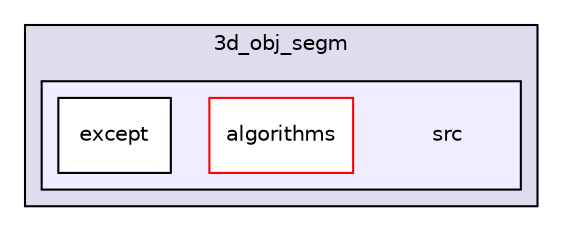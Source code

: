 digraph "C:/Users/vladm/Documents/virtual_box_shared_folders/ubuntu14.04_lts/3d_obj_segm/src" {
  compound=true
  node [ fontsize="10", fontname="Helvetica"];
  edge [ labelfontsize="10", labelfontname="Helvetica"];
  subgraph clusterdir_e49efefec9feb0e20477f5e332cae0f8 {
    graph [ bgcolor="#ddddee", pencolor="black", label="3d_obj_segm" fontname="Helvetica", fontsize="10", URL="dir_e49efefec9feb0e20477f5e332cae0f8.html"]
  subgraph clusterdir_15ef073f80070754cc87f8cbf1adf626 {
    graph [ bgcolor="#eeeeff", pencolor="black", label="" URL="dir_15ef073f80070754cc87f8cbf1adf626.html"];
    dir_15ef073f80070754cc87f8cbf1adf626 [shape=plaintext label="src"];
    dir_f92382008a82ef68a652e56674f32135 [shape=box label="algorithms" color="red" fillcolor="white" style="filled" URL="dir_f92382008a82ef68a652e56674f32135.html"];
    dir_df90e38d6bfd468305465a9ce9d33573 [shape=box label="except" color="black" fillcolor="white" style="filled" URL="dir_df90e38d6bfd468305465a9ce9d33573.html"];
  }
  }
}
